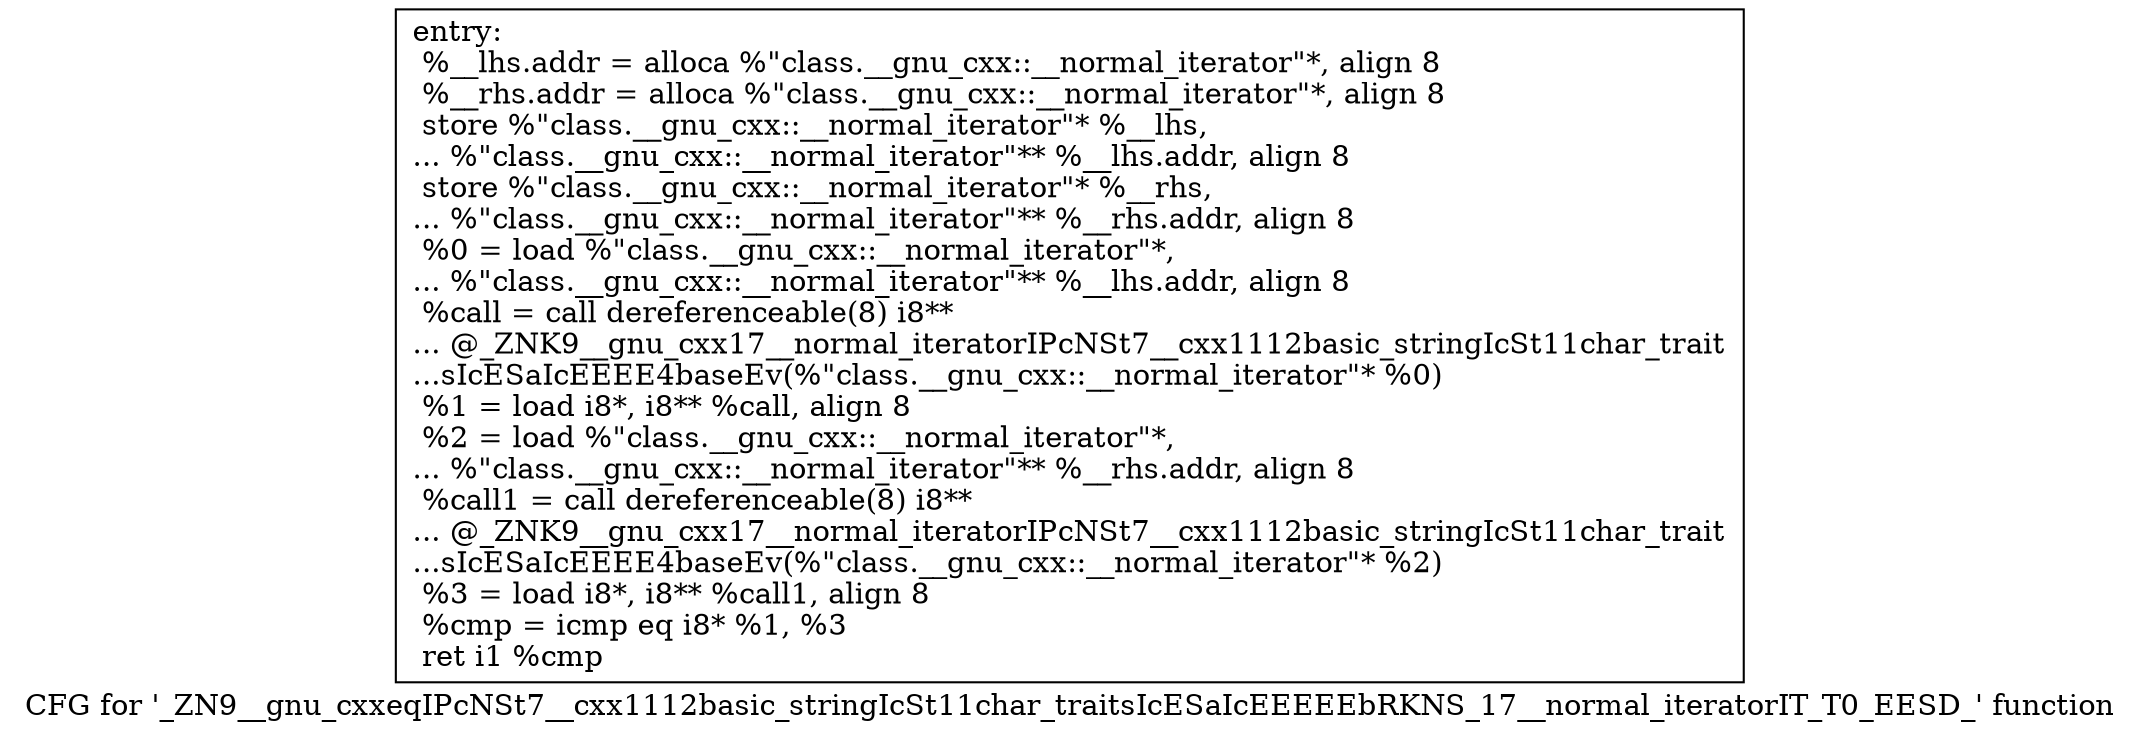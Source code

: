 digraph "CFG for '_ZN9__gnu_cxxeqIPcNSt7__cxx1112basic_stringIcSt11char_traitsIcESaIcEEEEEbRKNS_17__normal_iteratorIT_T0_EESD_' function" {
	label="CFG for '_ZN9__gnu_cxxeqIPcNSt7__cxx1112basic_stringIcSt11char_traitsIcESaIcEEEEEbRKNS_17__normal_iteratorIT_T0_EESD_' function";

	Node0x6bcf970 [shape=record,label="{entry:\l  %__lhs.addr = alloca %\"class.__gnu_cxx::__normal_iterator\"*, align 8\l  %__rhs.addr = alloca %\"class.__gnu_cxx::__normal_iterator\"*, align 8\l  store %\"class.__gnu_cxx::__normal_iterator\"* %__lhs,\l... %\"class.__gnu_cxx::__normal_iterator\"** %__lhs.addr, align 8\l  store %\"class.__gnu_cxx::__normal_iterator\"* %__rhs,\l... %\"class.__gnu_cxx::__normal_iterator\"** %__rhs.addr, align 8\l  %0 = load %\"class.__gnu_cxx::__normal_iterator\"*,\l... %\"class.__gnu_cxx::__normal_iterator\"** %__lhs.addr, align 8\l  %call = call dereferenceable(8) i8**\l... @_ZNK9__gnu_cxx17__normal_iteratorIPcNSt7__cxx1112basic_stringIcSt11char_trait\l...sIcESaIcEEEE4baseEv(%\"class.__gnu_cxx::__normal_iterator\"* %0)\l  %1 = load i8*, i8** %call, align 8\l  %2 = load %\"class.__gnu_cxx::__normal_iterator\"*,\l... %\"class.__gnu_cxx::__normal_iterator\"** %__rhs.addr, align 8\l  %call1 = call dereferenceable(8) i8**\l... @_ZNK9__gnu_cxx17__normal_iteratorIPcNSt7__cxx1112basic_stringIcSt11char_trait\l...sIcESaIcEEEE4baseEv(%\"class.__gnu_cxx::__normal_iterator\"* %2)\l  %3 = load i8*, i8** %call1, align 8\l  %cmp = icmp eq i8* %1, %3\l  ret i1 %cmp\l}"];
}
